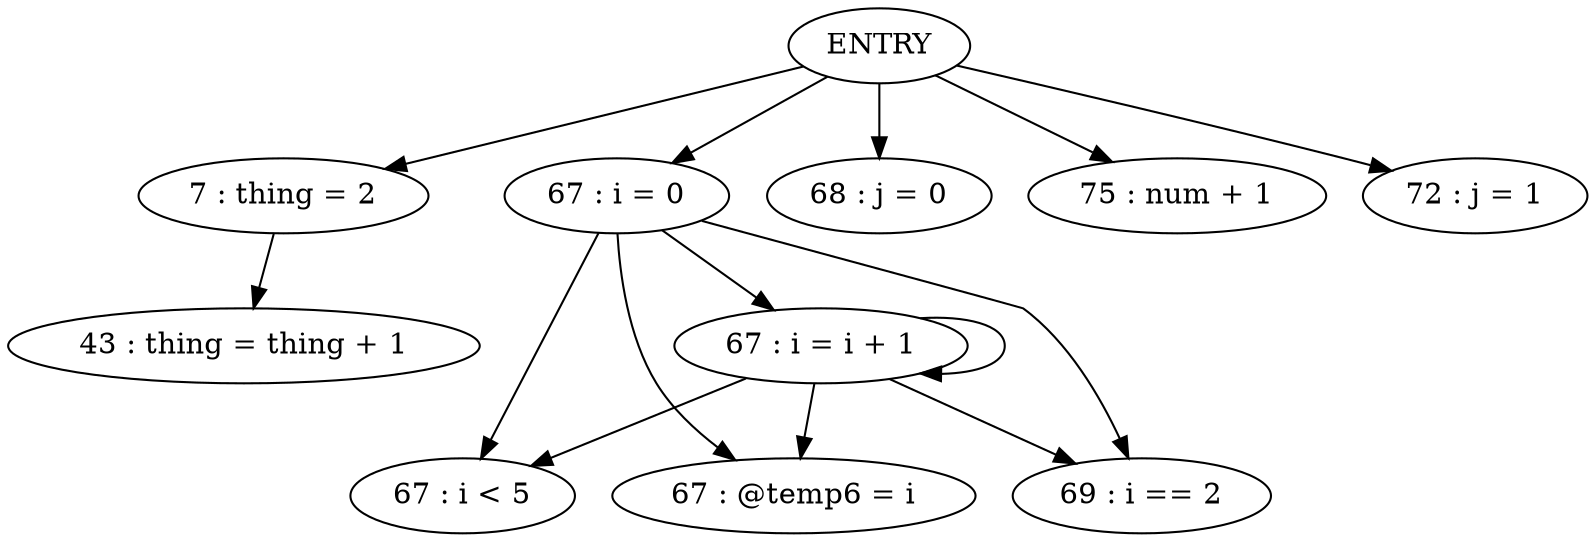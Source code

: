 digraph G {
"7 : thing = 2"
"7 : thing = 2" -> "43 : thing = thing + 1"
"67 : i = 0"
"67 : i = 0" -> "67 : i < 5"
"67 : i = 0" -> "67 : i = i + 1"
"67 : i = 0" -> "67 : @temp6 = i"
"67 : i = 0" -> "69 : i == 2"
"67 : i < 5"
"68 : j = 0"
"69 : i == 2"
"75 : num + 1"
"72 : j = 1"
"67 : @temp6 = i"
"67 : i = i + 1"
"67 : i = i + 1" -> "67 : i < 5"
"67 : i = i + 1" -> "67 : i = i + 1"
"67 : i = i + 1" -> "67 : @temp6 = i"
"67 : i = i + 1" -> "69 : i == 2"
ENTRY -> "7 : thing = 2"
ENTRY -> "67 : i = 0"
ENTRY -> "68 : j = 0"
ENTRY -> "75 : num + 1"
ENTRY -> "72 : j = 1"
}